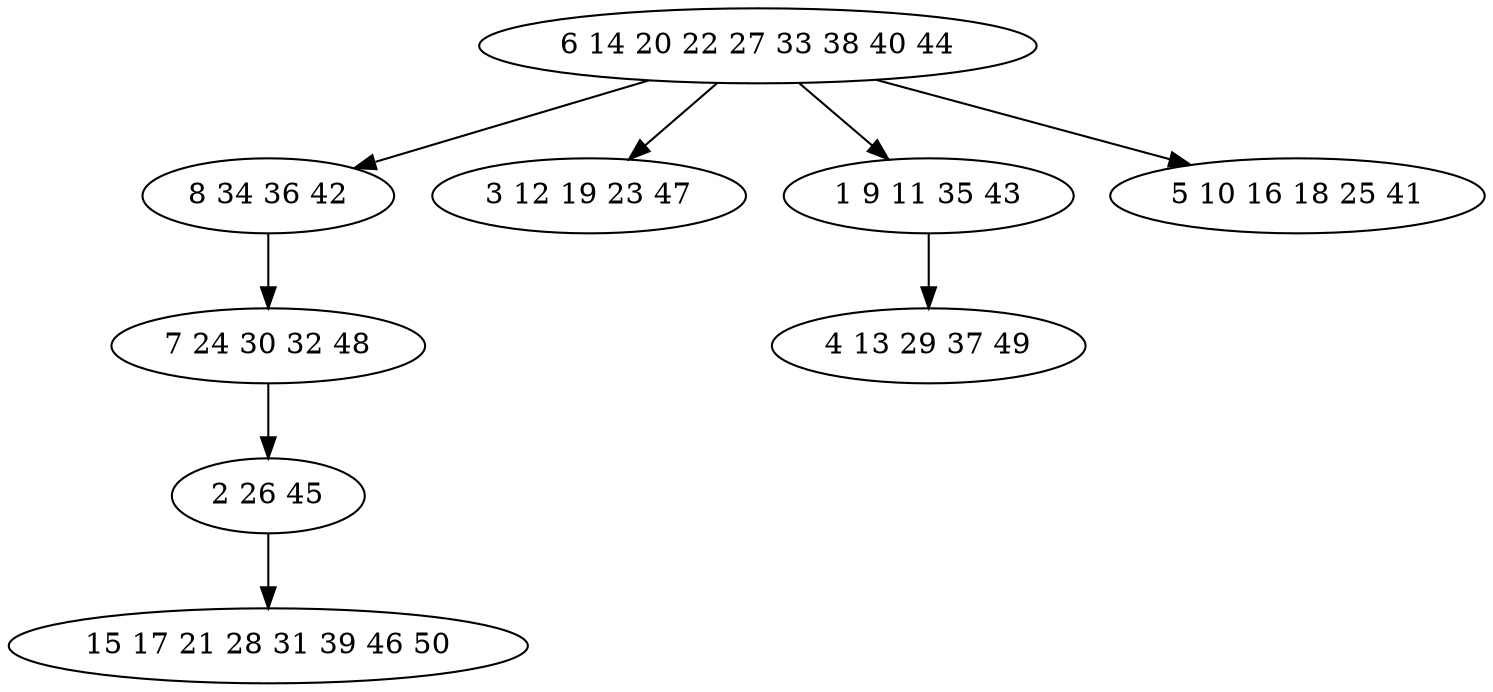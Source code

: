digraph true_tree {
	"0" -> "1"
	"0" -> "2"
	"1" -> "3"
	"3" -> "4"
	"0" -> "5"
	"4" -> "6"
	"5" -> "7"
	"0" -> "8"
	"0" [label="6 14 20 22 27 33 38 40 44"];
	"1" [label="8 34 36 42"];
	"2" [label="3 12 19 23 47"];
	"3" [label="7 24 30 32 48"];
	"4" [label="2 26 45"];
	"5" [label="1 9 11 35 43"];
	"6" [label="15 17 21 28 31 39 46 50"];
	"7" [label="4 13 29 37 49"];
	"8" [label="5 10 16 18 25 41"];
}
